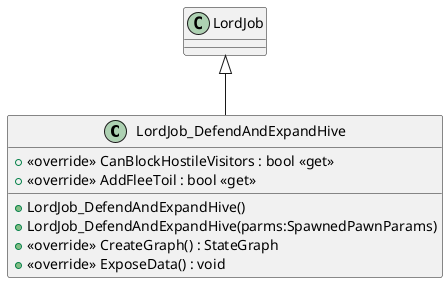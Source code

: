 @startuml
class LordJob_DefendAndExpandHive {
    + <<override>> CanBlockHostileVisitors : bool <<get>>
    + <<override>> AddFleeToil : bool <<get>>
    + LordJob_DefendAndExpandHive()
    + LordJob_DefendAndExpandHive(parms:SpawnedPawnParams)
    + <<override>> CreateGraph() : StateGraph
    + <<override>> ExposeData() : void
}
LordJob <|-- LordJob_DefendAndExpandHive
@enduml
